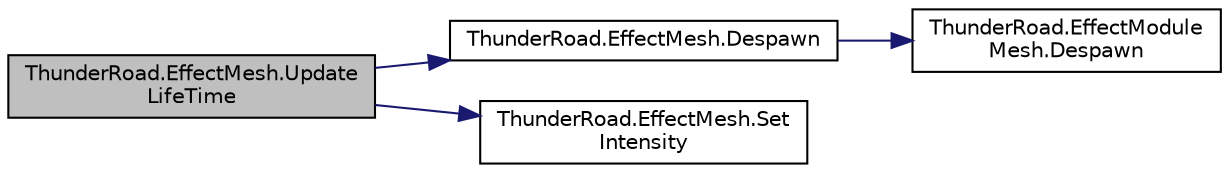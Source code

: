digraph "ThunderRoad.EffectMesh.UpdateLifeTime"
{
 // LATEX_PDF_SIZE
  edge [fontname="Helvetica",fontsize="10",labelfontname="Helvetica",labelfontsize="10"];
  node [fontname="Helvetica",fontsize="10",shape=record];
  rankdir="LR";
  Node1 [label="ThunderRoad.EffectMesh.Update\lLifeTime",height=0.2,width=0.4,color="black", fillcolor="grey75", style="filled", fontcolor="black",tooltip="Updates the life time."];
  Node1 -> Node2 [color="midnightblue",fontsize="10",style="solid",fontname="Helvetica"];
  Node2 [label="ThunderRoad.EffectMesh.Despawn",height=0.2,width=0.4,color="black", fillcolor="white", style="filled",URL="$class_thunder_road_1_1_effect_mesh.html#ab7bb80f0f59b1ed3e14dfcd023f7a824",tooltip="Despawns this instance."];
  Node2 -> Node3 [color="midnightblue",fontsize="10",style="solid",fontname="Helvetica"];
  Node3 [label="ThunderRoad.EffectModule\lMesh.Despawn",height=0.2,width=0.4,color="black", fillcolor="white", style="filled",URL="$class_thunder_road_1_1_effect_module_mesh.html#ae6d5fc156094c76fc4eaa0364d20e76e",tooltip="Despawns the specified effect."];
  Node1 -> Node4 [color="midnightblue",fontsize="10",style="solid",fontname="Helvetica"];
  Node4 [label="ThunderRoad.EffectMesh.Set\lIntensity",height=0.2,width=0.4,color="black", fillcolor="white", style="filled",URL="$class_thunder_road_1_1_effect_mesh.html#a01d164a29595e0f77d2ddcc8ff529564",tooltip="Sets the intensity."];
}
